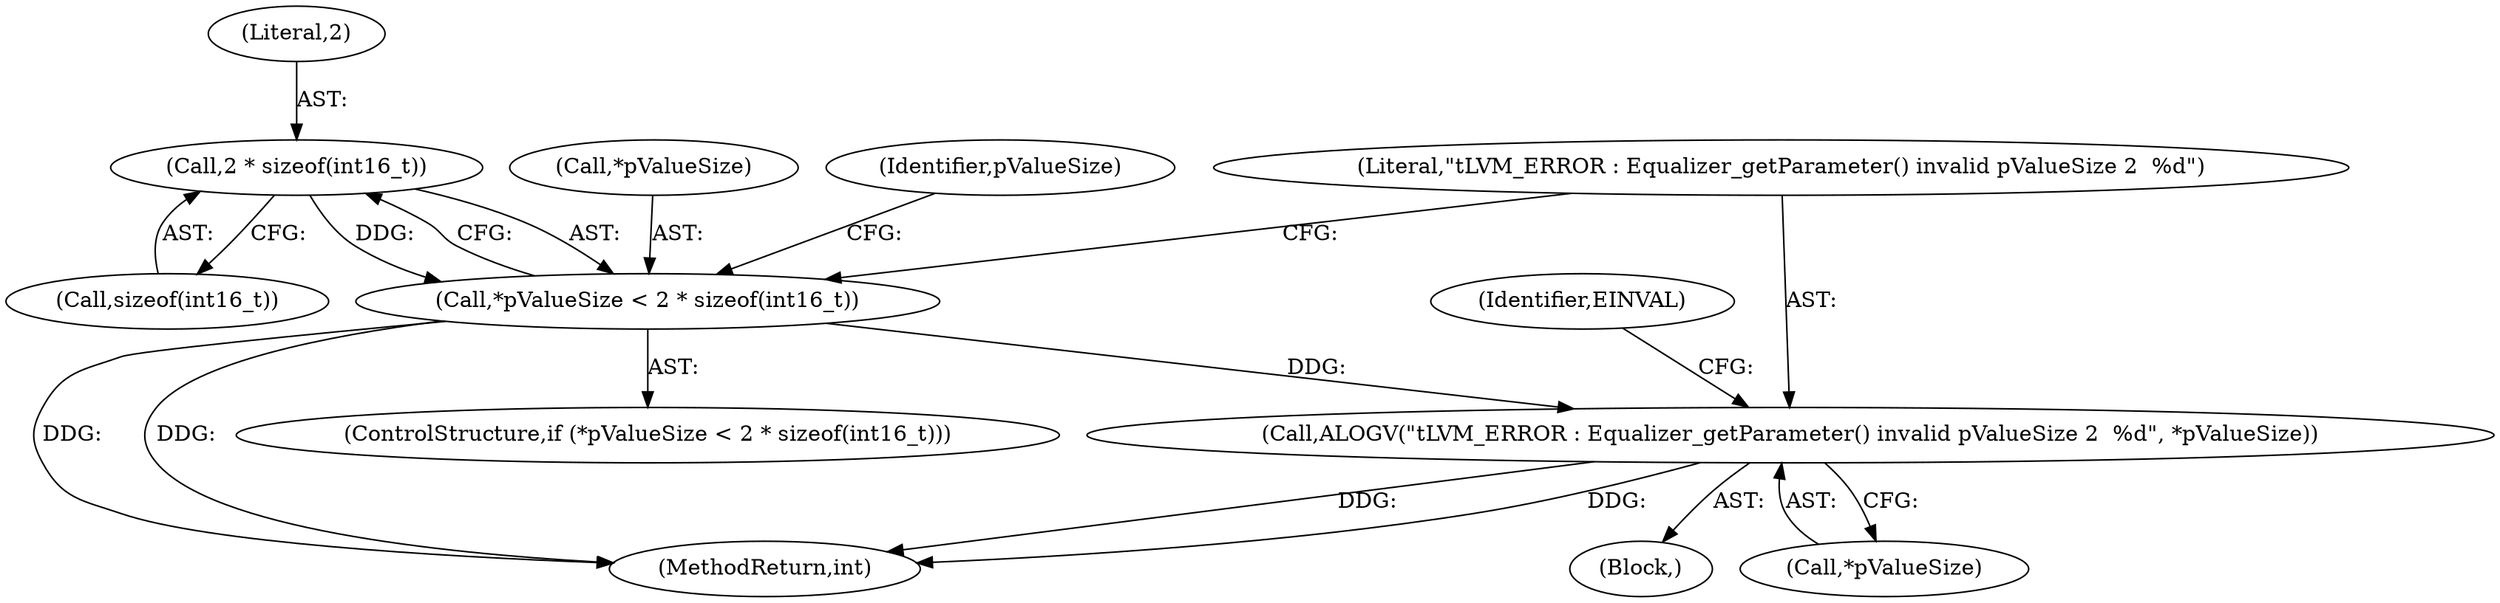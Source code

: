 digraph "0_Android_c66c43ad571ed2590dcd55a762c73c90d9744bac@API" {
"1000171" [label="(Call,2 * sizeof(int16_t))"];
"1000168" [label="(Call,*pValueSize < 2 * sizeof(int16_t))"];
"1000176" [label="(Call,ALOGV(\"\tLVM_ERROR : Equalizer_getParameter() invalid pValueSize 2  %d\", *pValueSize))"];
"1000171" [label="(Call,2 * sizeof(int16_t))"];
"1000177" [label="(Literal,\"\tLVM_ERROR : Equalizer_getParameter() invalid pValueSize 2  %d\")"];
"1000169" [label="(Call,*pValueSize)"];
"1000567" [label="(MethodReturn,int)"];
"1000172" [label="(Literal,2)"];
"1000176" [label="(Call,ALOGV(\"\tLVM_ERROR : Equalizer_getParameter() invalid pValueSize 2  %d\", *pValueSize))"];
"1000175" [label="(Block,)"];
"1000178" [label="(Call,*pValueSize)"];
"1000167" [label="(ControlStructure,if (*pValueSize < 2 * sizeof(int16_t)))"];
"1000182" [label="(Identifier,EINVAL)"];
"1000168" [label="(Call,*pValueSize < 2 * sizeof(int16_t))"];
"1000173" [label="(Call,sizeof(int16_t))"];
"1000185" [label="(Identifier,pValueSize)"];
"1000171" -> "1000168"  [label="AST: "];
"1000171" -> "1000173"  [label="CFG: "];
"1000172" -> "1000171"  [label="AST: "];
"1000173" -> "1000171"  [label="AST: "];
"1000168" -> "1000171"  [label="CFG: "];
"1000171" -> "1000168"  [label="DDG: "];
"1000168" -> "1000167"  [label="AST: "];
"1000169" -> "1000168"  [label="AST: "];
"1000177" -> "1000168"  [label="CFG: "];
"1000185" -> "1000168"  [label="CFG: "];
"1000168" -> "1000567"  [label="DDG: "];
"1000168" -> "1000567"  [label="DDG: "];
"1000168" -> "1000176"  [label="DDG: "];
"1000176" -> "1000175"  [label="AST: "];
"1000176" -> "1000178"  [label="CFG: "];
"1000177" -> "1000176"  [label="AST: "];
"1000178" -> "1000176"  [label="AST: "];
"1000182" -> "1000176"  [label="CFG: "];
"1000176" -> "1000567"  [label="DDG: "];
"1000176" -> "1000567"  [label="DDG: "];
}
